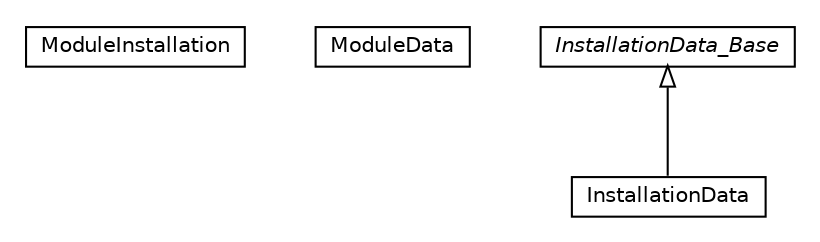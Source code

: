 #!/usr/local/bin/dot
#
# Class diagram 
# Generated by UMLGraph version 5.1 (http://www.umlgraph.org/)
#

digraph G {
	edge [fontname="Helvetica",fontsize=10,labelfontname="Helvetica",labelfontsize=10];
	node [fontname="Helvetica",fontsize=10,shape=plaintext];
	nodesep=0.25;
	ranksep=0.5;
	// pt.ist.fenixframework.data.ModuleInstallation
	c3404 [label=<<table title="pt.ist.fenixframework.data.ModuleInstallation" border="0" cellborder="1" cellspacing="0" cellpadding="2" port="p" href="./ModuleInstallation.html">
		<tr><td><table border="0" cellspacing="0" cellpadding="1">
<tr><td align="center" balign="center"> ModuleInstallation </td></tr>
		</table></td></tr>
		</table>>, fontname="Helvetica", fontcolor="black", fontsize=10.0];
	// pt.ist.fenixframework.data.ModuleData
	c3405 [label=<<table title="pt.ist.fenixframework.data.ModuleData" border="0" cellborder="1" cellspacing="0" cellpadding="2" port="p" href="./ModuleData.html">
		<tr><td><table border="0" cellspacing="0" cellpadding="1">
<tr><td align="center" balign="center"> ModuleData </td></tr>
		</table></td></tr>
		</table>>, fontname="Helvetica", fontcolor="black", fontsize=10.0];
	// pt.ist.fenixframework.data.InstallationData_Base
	c3406 [label=<<table title="pt.ist.fenixframework.data.InstallationData_Base" border="0" cellborder="1" cellspacing="0" cellpadding="2" port="p" href="./InstallationData_Base.html">
		<tr><td><table border="0" cellspacing="0" cellpadding="1">
<tr><td align="center" balign="center"><font face="Helvetica-Oblique"> InstallationData_Base </font></td></tr>
		</table></td></tr>
		</table>>, fontname="Helvetica", fontcolor="black", fontsize=10.0];
	// pt.ist.fenixframework.data.InstallationData
	c3407 [label=<<table title="pt.ist.fenixframework.data.InstallationData" border="0" cellborder="1" cellspacing="0" cellpadding="2" port="p" href="./InstallationData.html">
		<tr><td><table border="0" cellspacing="0" cellpadding="1">
<tr><td align="center" balign="center"> InstallationData </td></tr>
		</table></td></tr>
		</table>>, fontname="Helvetica", fontcolor="black", fontsize=10.0];
	//pt.ist.fenixframework.data.InstallationData extends pt.ist.fenixframework.data.InstallationData_Base
	c3406:p -> c3407:p [dir=back,arrowtail=empty];
}

